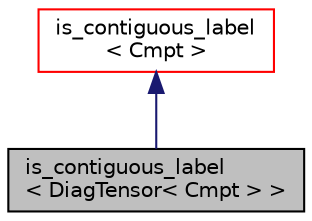 digraph "is_contiguous_label&lt; DiagTensor&lt; Cmpt &gt; &gt;"
{
  bgcolor="transparent";
  edge [fontname="Helvetica",fontsize="10",labelfontname="Helvetica",labelfontsize="10"];
  node [fontname="Helvetica",fontsize="10",shape=record];
  Node1 [label="is_contiguous_label\l\< DiagTensor\< Cmpt \> \>",height=0.2,width=0.4,color="black", fillcolor="grey75", style="filled" fontcolor="black"];
  Node2 -> Node1 [dir="back",color="midnightblue",fontsize="10",style="solid",fontname="Helvetica"];
  Node2 [label="is_contiguous_label\l\< Cmpt \>",height=0.2,width=0.4,color="red",URL="$structFoam_1_1is__contiguous__label.html"];
}
